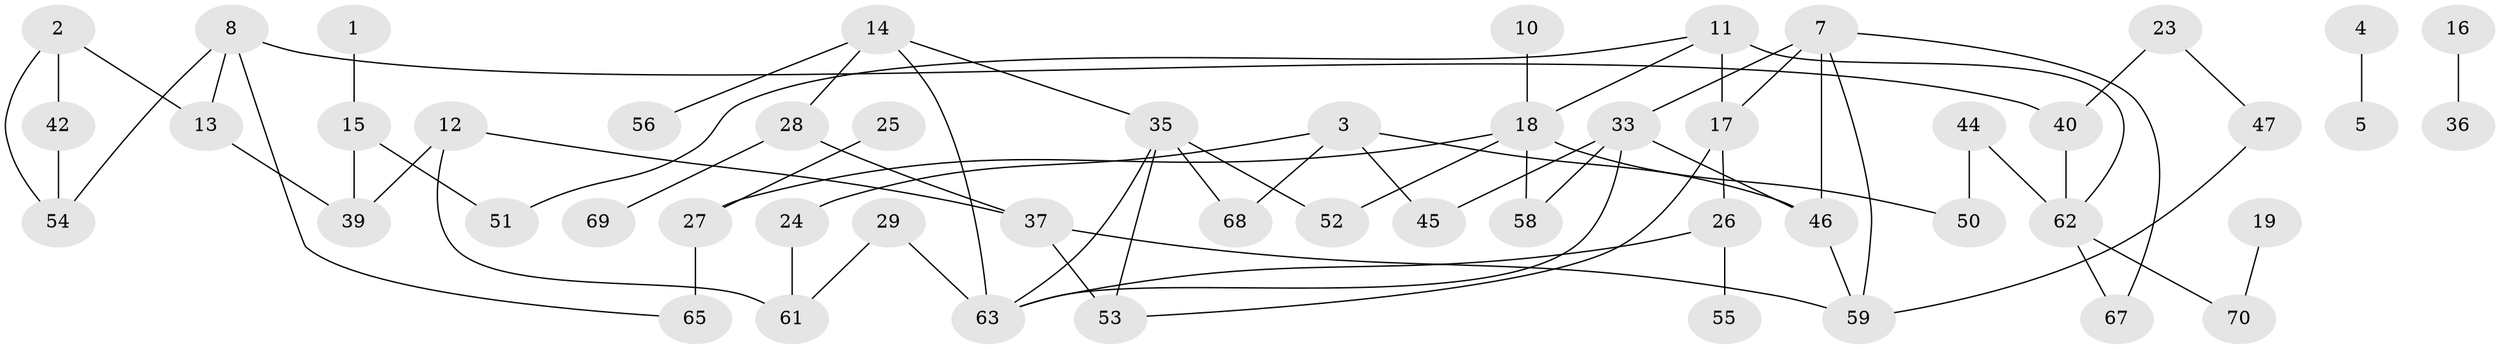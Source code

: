 // original degree distribution, {1: 0.2746478873239437, 3: 0.176056338028169, 2: 0.3028169014084507, 0: 0.11267605633802817, 4: 0.09154929577464789, 5: 0.028169014084507043, 6: 0.014084507042253521}
// Generated by graph-tools (version 1.1) at 2025/33/03/09/25 02:33:28]
// undirected, 52 vertices, 70 edges
graph export_dot {
graph [start="1"]
  node [color=gray90,style=filled];
  1;
  2;
  3;
  4;
  5;
  7;
  8;
  10;
  11;
  12;
  13;
  14;
  15;
  16;
  17;
  18;
  19;
  23;
  24;
  25;
  26;
  27;
  28;
  29;
  33;
  35;
  36;
  37;
  39;
  40;
  42;
  44;
  45;
  46;
  47;
  50;
  51;
  52;
  53;
  54;
  55;
  56;
  58;
  59;
  61;
  62;
  63;
  65;
  67;
  68;
  69;
  70;
  1 -- 15 [weight=1.0];
  2 -- 13 [weight=1.0];
  2 -- 42 [weight=1.0];
  2 -- 54 [weight=1.0];
  3 -- 24 [weight=1.0];
  3 -- 45 [weight=1.0];
  3 -- 46 [weight=1.0];
  3 -- 68 [weight=1.0];
  4 -- 5 [weight=1.0];
  7 -- 17 [weight=1.0];
  7 -- 33 [weight=1.0];
  7 -- 46 [weight=1.0];
  7 -- 59 [weight=1.0];
  7 -- 67 [weight=1.0];
  8 -- 13 [weight=1.0];
  8 -- 40 [weight=1.0];
  8 -- 54 [weight=1.0];
  8 -- 65 [weight=1.0];
  10 -- 18 [weight=1.0];
  11 -- 17 [weight=2.0];
  11 -- 18 [weight=1.0];
  11 -- 51 [weight=1.0];
  11 -- 62 [weight=1.0];
  12 -- 37 [weight=1.0];
  12 -- 39 [weight=1.0];
  12 -- 61 [weight=1.0];
  13 -- 39 [weight=1.0];
  14 -- 28 [weight=1.0];
  14 -- 35 [weight=1.0];
  14 -- 56 [weight=1.0];
  14 -- 63 [weight=1.0];
  15 -- 39 [weight=1.0];
  15 -- 51 [weight=1.0];
  16 -- 36 [weight=1.0];
  17 -- 26 [weight=1.0];
  17 -- 53 [weight=1.0];
  18 -- 27 [weight=1.0];
  18 -- 50 [weight=3.0];
  18 -- 52 [weight=1.0];
  18 -- 58 [weight=1.0];
  19 -- 70 [weight=1.0];
  23 -- 40 [weight=1.0];
  23 -- 47 [weight=1.0];
  24 -- 61 [weight=2.0];
  25 -- 27 [weight=1.0];
  26 -- 55 [weight=2.0];
  26 -- 63 [weight=1.0];
  27 -- 65 [weight=2.0];
  28 -- 37 [weight=1.0];
  28 -- 69 [weight=1.0];
  29 -- 61 [weight=1.0];
  29 -- 63 [weight=2.0];
  33 -- 45 [weight=2.0];
  33 -- 46 [weight=2.0];
  33 -- 58 [weight=1.0];
  33 -- 63 [weight=1.0];
  35 -- 52 [weight=1.0];
  35 -- 53 [weight=1.0];
  35 -- 63 [weight=1.0];
  35 -- 68 [weight=1.0];
  37 -- 53 [weight=2.0];
  37 -- 59 [weight=1.0];
  40 -- 62 [weight=2.0];
  42 -- 54 [weight=1.0];
  44 -- 50 [weight=1.0];
  44 -- 62 [weight=1.0];
  46 -- 59 [weight=1.0];
  47 -- 59 [weight=1.0];
  62 -- 67 [weight=1.0];
  62 -- 70 [weight=1.0];
}
